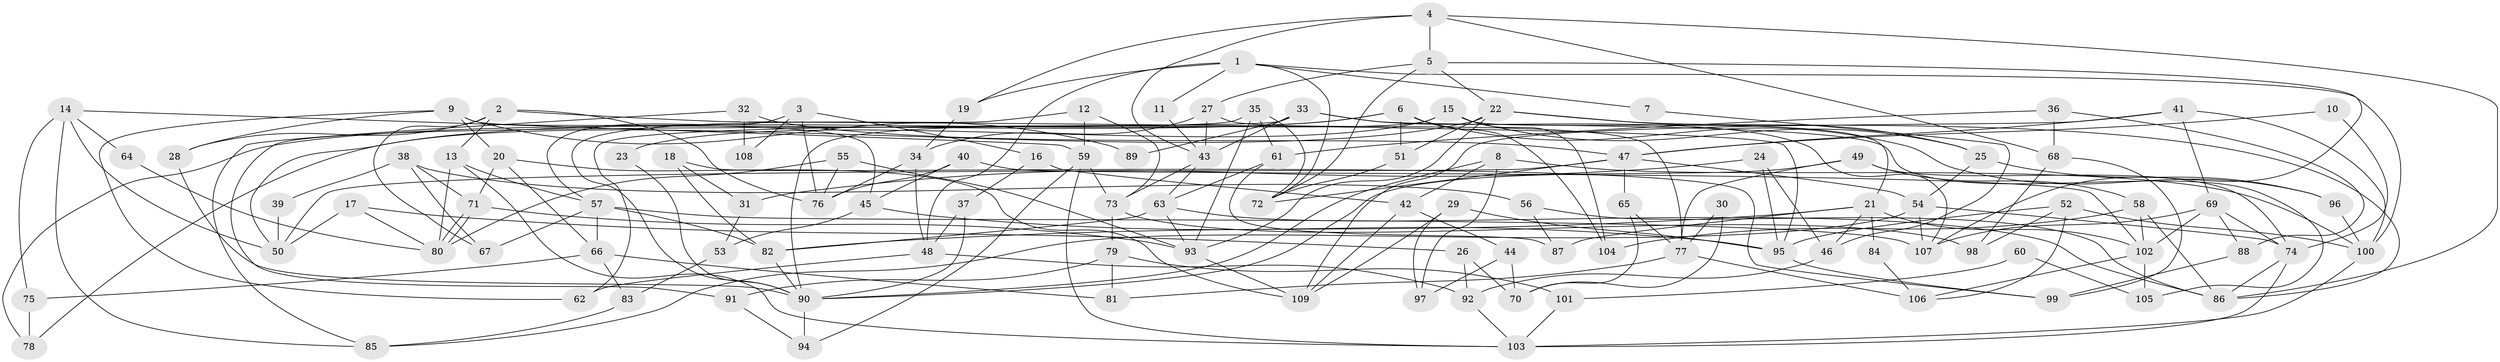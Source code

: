 // coarse degree distribution, {9: 0.041666666666666664, 4: 0.20833333333333334, 6: 0.18055555555555555, 5: 0.09722222222222222, 2: 0.09722222222222222, 7: 0.08333333333333333, 8: 0.06944444444444445, 10: 0.027777777777777776, 3: 0.19444444444444445}
// Generated by graph-tools (version 1.1) at 2025/23/03/03/25 07:23:59]
// undirected, 109 vertices, 218 edges
graph export_dot {
graph [start="1"]
  node [color=gray90,style=filled];
  1;
  2;
  3;
  4;
  5;
  6;
  7;
  8;
  9;
  10;
  11;
  12;
  13;
  14;
  15;
  16;
  17;
  18;
  19;
  20;
  21;
  22;
  23;
  24;
  25;
  26;
  27;
  28;
  29;
  30;
  31;
  32;
  33;
  34;
  35;
  36;
  37;
  38;
  39;
  40;
  41;
  42;
  43;
  44;
  45;
  46;
  47;
  48;
  49;
  50;
  51;
  52;
  53;
  54;
  55;
  56;
  57;
  58;
  59;
  60;
  61;
  62;
  63;
  64;
  65;
  66;
  67;
  68;
  69;
  70;
  71;
  72;
  73;
  74;
  75;
  76;
  77;
  78;
  79;
  80;
  81;
  82;
  83;
  84;
  85;
  86;
  87;
  88;
  89;
  90;
  91;
  92;
  93;
  94;
  95;
  96;
  97;
  98;
  99;
  100;
  101;
  102;
  103;
  104;
  105;
  106;
  107;
  108;
  109;
  1 -- 19;
  1 -- 100;
  1 -- 7;
  1 -- 11;
  1 -- 48;
  1 -- 72;
  2 -- 67;
  2 -- 95;
  2 -- 13;
  2 -- 28;
  2 -- 76;
  3 -- 16;
  3 -- 57;
  3 -- 76;
  3 -- 108;
  4 -- 86;
  4 -- 5;
  4 -- 19;
  4 -- 43;
  4 -- 68;
  5 -- 72;
  5 -- 107;
  5 -- 22;
  5 -- 27;
  6 -- 104;
  6 -- 96;
  6 -- 50;
  6 -- 51;
  6 -- 78;
  7 -- 46;
  8 -- 100;
  8 -- 90;
  8 -- 42;
  8 -- 97;
  9 -- 28;
  9 -- 20;
  9 -- 45;
  9 -- 62;
  9 -- 89;
  10 -- 74;
  10 -- 47;
  11 -- 43;
  12 -- 90;
  12 -- 59;
  12 -- 73;
  13 -- 57;
  13 -- 80;
  13 -- 103;
  14 -- 50;
  14 -- 85;
  14 -- 59;
  14 -- 64;
  14 -- 75;
  15 -- 25;
  15 -- 21;
  15 -- 23;
  15 -- 90;
  15 -- 104;
  16 -- 42;
  16 -- 37;
  17 -- 80;
  17 -- 50;
  17 -- 26;
  18 -- 82;
  18 -- 99;
  18 -- 31;
  19 -- 34;
  20 -- 71;
  20 -- 66;
  20 -- 109;
  21 -- 102;
  21 -- 82;
  21 -- 46;
  21 -- 84;
  21 -- 87;
  22 -- 86;
  22 -- 25;
  22 -- 51;
  22 -- 78;
  22 -- 93;
  23 -- 90;
  24 -- 46;
  24 -- 95;
  24 -- 31;
  25 -- 54;
  25 -- 96;
  26 -- 70;
  26 -- 92;
  27 -- 34;
  27 -- 43;
  27 -- 77;
  28 -- 90;
  29 -- 95;
  29 -- 109;
  29 -- 97;
  30 -- 70;
  30 -- 77;
  31 -- 53;
  32 -- 85;
  32 -- 47;
  32 -- 108;
  33 -- 43;
  33 -- 62;
  33 -- 89;
  33 -- 105;
  33 -- 107;
  34 -- 76;
  34 -- 48;
  35 -- 93;
  35 -- 72;
  35 -- 61;
  35 -- 91;
  36 -- 68;
  36 -- 61;
  36 -- 88;
  37 -- 90;
  37 -- 48;
  38 -- 56;
  38 -- 71;
  38 -- 39;
  38 -- 67;
  39 -- 50;
  40 -- 102;
  40 -- 76;
  40 -- 45;
  41 -- 109;
  41 -- 47;
  41 -- 69;
  41 -- 100;
  42 -- 109;
  42 -- 44;
  43 -- 63;
  43 -- 73;
  44 -- 97;
  44 -- 70;
  45 -- 53;
  45 -- 95;
  46 -- 92;
  47 -- 54;
  47 -- 72;
  47 -- 50;
  47 -- 65;
  48 -- 92;
  48 -- 62;
  49 -- 58;
  49 -- 77;
  49 -- 74;
  49 -- 90;
  51 -- 72;
  52 -- 100;
  52 -- 98;
  52 -- 95;
  52 -- 106;
  53 -- 83;
  54 -- 107;
  54 -- 74;
  54 -- 85;
  55 -- 80;
  55 -- 76;
  55 -- 93;
  56 -- 86;
  56 -- 87;
  57 -- 82;
  57 -- 107;
  57 -- 66;
  57 -- 67;
  58 -- 102;
  58 -- 86;
  58 -- 104;
  59 -- 73;
  59 -- 94;
  59 -- 103;
  60 -- 101;
  60 -- 105;
  61 -- 63;
  61 -- 87;
  63 -- 93;
  63 -- 82;
  63 -- 86;
  64 -- 80;
  65 -- 77;
  65 -- 70;
  66 -- 75;
  66 -- 81;
  66 -- 83;
  68 -- 99;
  68 -- 98;
  69 -- 74;
  69 -- 88;
  69 -- 102;
  69 -- 107;
  71 -- 93;
  71 -- 80;
  71 -- 80;
  73 -- 79;
  73 -- 98;
  74 -- 103;
  74 -- 86;
  75 -- 78;
  77 -- 81;
  77 -- 106;
  79 -- 91;
  79 -- 81;
  79 -- 101;
  82 -- 90;
  83 -- 85;
  84 -- 106;
  88 -- 99;
  90 -- 94;
  91 -- 94;
  92 -- 103;
  93 -- 109;
  95 -- 99;
  96 -- 100;
  100 -- 103;
  101 -- 103;
  102 -- 106;
  102 -- 105;
}
